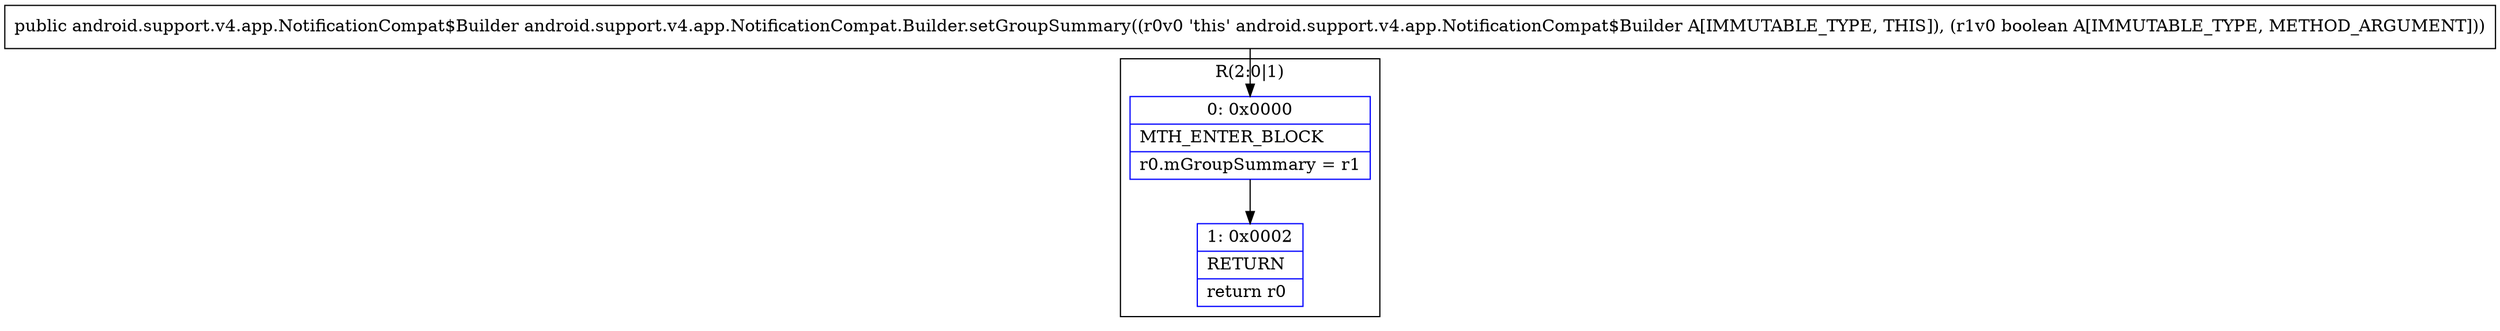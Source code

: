 digraph "CFG forandroid.support.v4.app.NotificationCompat.Builder.setGroupSummary(Z)Landroid\/support\/v4\/app\/NotificationCompat$Builder;" {
subgraph cluster_Region_1887298052 {
label = "R(2:0|1)";
node [shape=record,color=blue];
Node_0 [shape=record,label="{0\:\ 0x0000|MTH_ENTER_BLOCK\l|r0.mGroupSummary = r1\l}"];
Node_1 [shape=record,label="{1\:\ 0x0002|RETURN\l|return r0\l}"];
}
MethodNode[shape=record,label="{public android.support.v4.app.NotificationCompat$Builder android.support.v4.app.NotificationCompat.Builder.setGroupSummary((r0v0 'this' android.support.v4.app.NotificationCompat$Builder A[IMMUTABLE_TYPE, THIS]), (r1v0 boolean A[IMMUTABLE_TYPE, METHOD_ARGUMENT])) }"];
MethodNode -> Node_0;
Node_0 -> Node_1;
}

